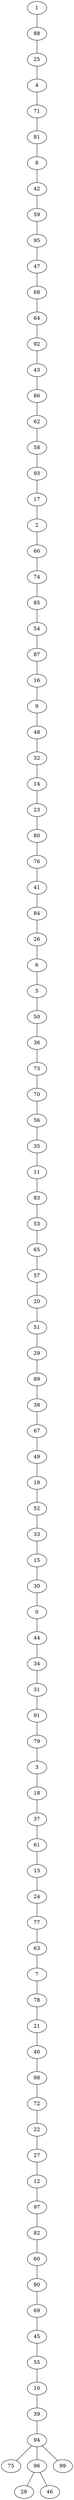 strict graph G {
1;
88;
25;
4;
71;
81;
8;
42;
59;
95;
47;
68;
64;
92;
43;
86;
62;
58;
93;
17;
2;
66;
74;
85;
54;
87;
16;
9;
48;
32;
14;
23;
80;
76;
41;
84;
26;
6;
5;
50;
36;
73;
70;
56;
35;
11;
83;
53;
65;
57;
20;
51;
29;
89;
38;
67;
49;
19;
52;
33;
15;
30;
0;
44;
34;
31;
91;
79;
3;
18;
37;
61;
13;
24;
77;
63;
7;
78;
21;
40;
98;
72;
22;
27;
12;
97;
82;
60;
90;
69;
45;
55;
10;
39;
94;
75;
96;
28;
46;
99;
1 -- 88;
69 -- 45;
77 -- 63;
47 -- 68;
21 -- 40;
41 -- 84;
51 -- 29;
45 -- 55;
96 -- 46;
35 -- 11;
38 -- 67;
60 -- 90;
81 -- 8;
27 -- 12;
13 -- 24;
72 -- 22;
97 -- 82;
11 -- 83;
37 -- 61;
33 -- 15;
76 -- 41;
4 -- 71;
25 -- 4;
19 -- 52;
78 -- 21;
79 -- 3;
36 -- 73;
2 -- 66;
26 -- 6;
62 -- 58;
9 -- 48;
82 -- 60;
63 -- 7;
94 -- 75;
22 -- 27;
85 -- 54;
0 -- 44;
55 -- 10;
5 -- 50;
54 -- 87;
34 -- 31;
24 -- 77;
56 -- 35;
23 -- 80;
71 -- 81;
50 -- 36;
61 -- 13;
43 -- 86;
14 -- 23;
20 -- 51;
48 -- 32;
64 -- 92;
58 -- 93;
98 -- 72;
40 -- 98;
68 -- 64;
49 -- 19;
93 -- 17;
52 -- 33;
73 -- 70;
6 -- 5;
65 -- 57;
42 -- 59;
96 -- 28;
15 -- 30;
91 -- 79;
57 -- 20;
70 -- 56;
7 -- 78;
66 -- 74;
3 -- 18;
16 -- 9;
89 -- 38;
84 -- 26;
87 -- 16;
83 -- 53;
59 -- 95;
90 -- 69;
88 -- 25;
8 -- 42;
39 -- 94;
94 -- 99;
94 -- 96;
32 -- 14;
17 -- 2;
10 -- 39;
12 -- 97;
95 -- 47;
67 -- 49;
80 -- 76;
92 -- 43;
44 -- 34;
31 -- 91;
29 -- 89;
74 -- 85;
18 -- 37;
30 -- 0;
86 -- 62;
53 -- 65;
}
